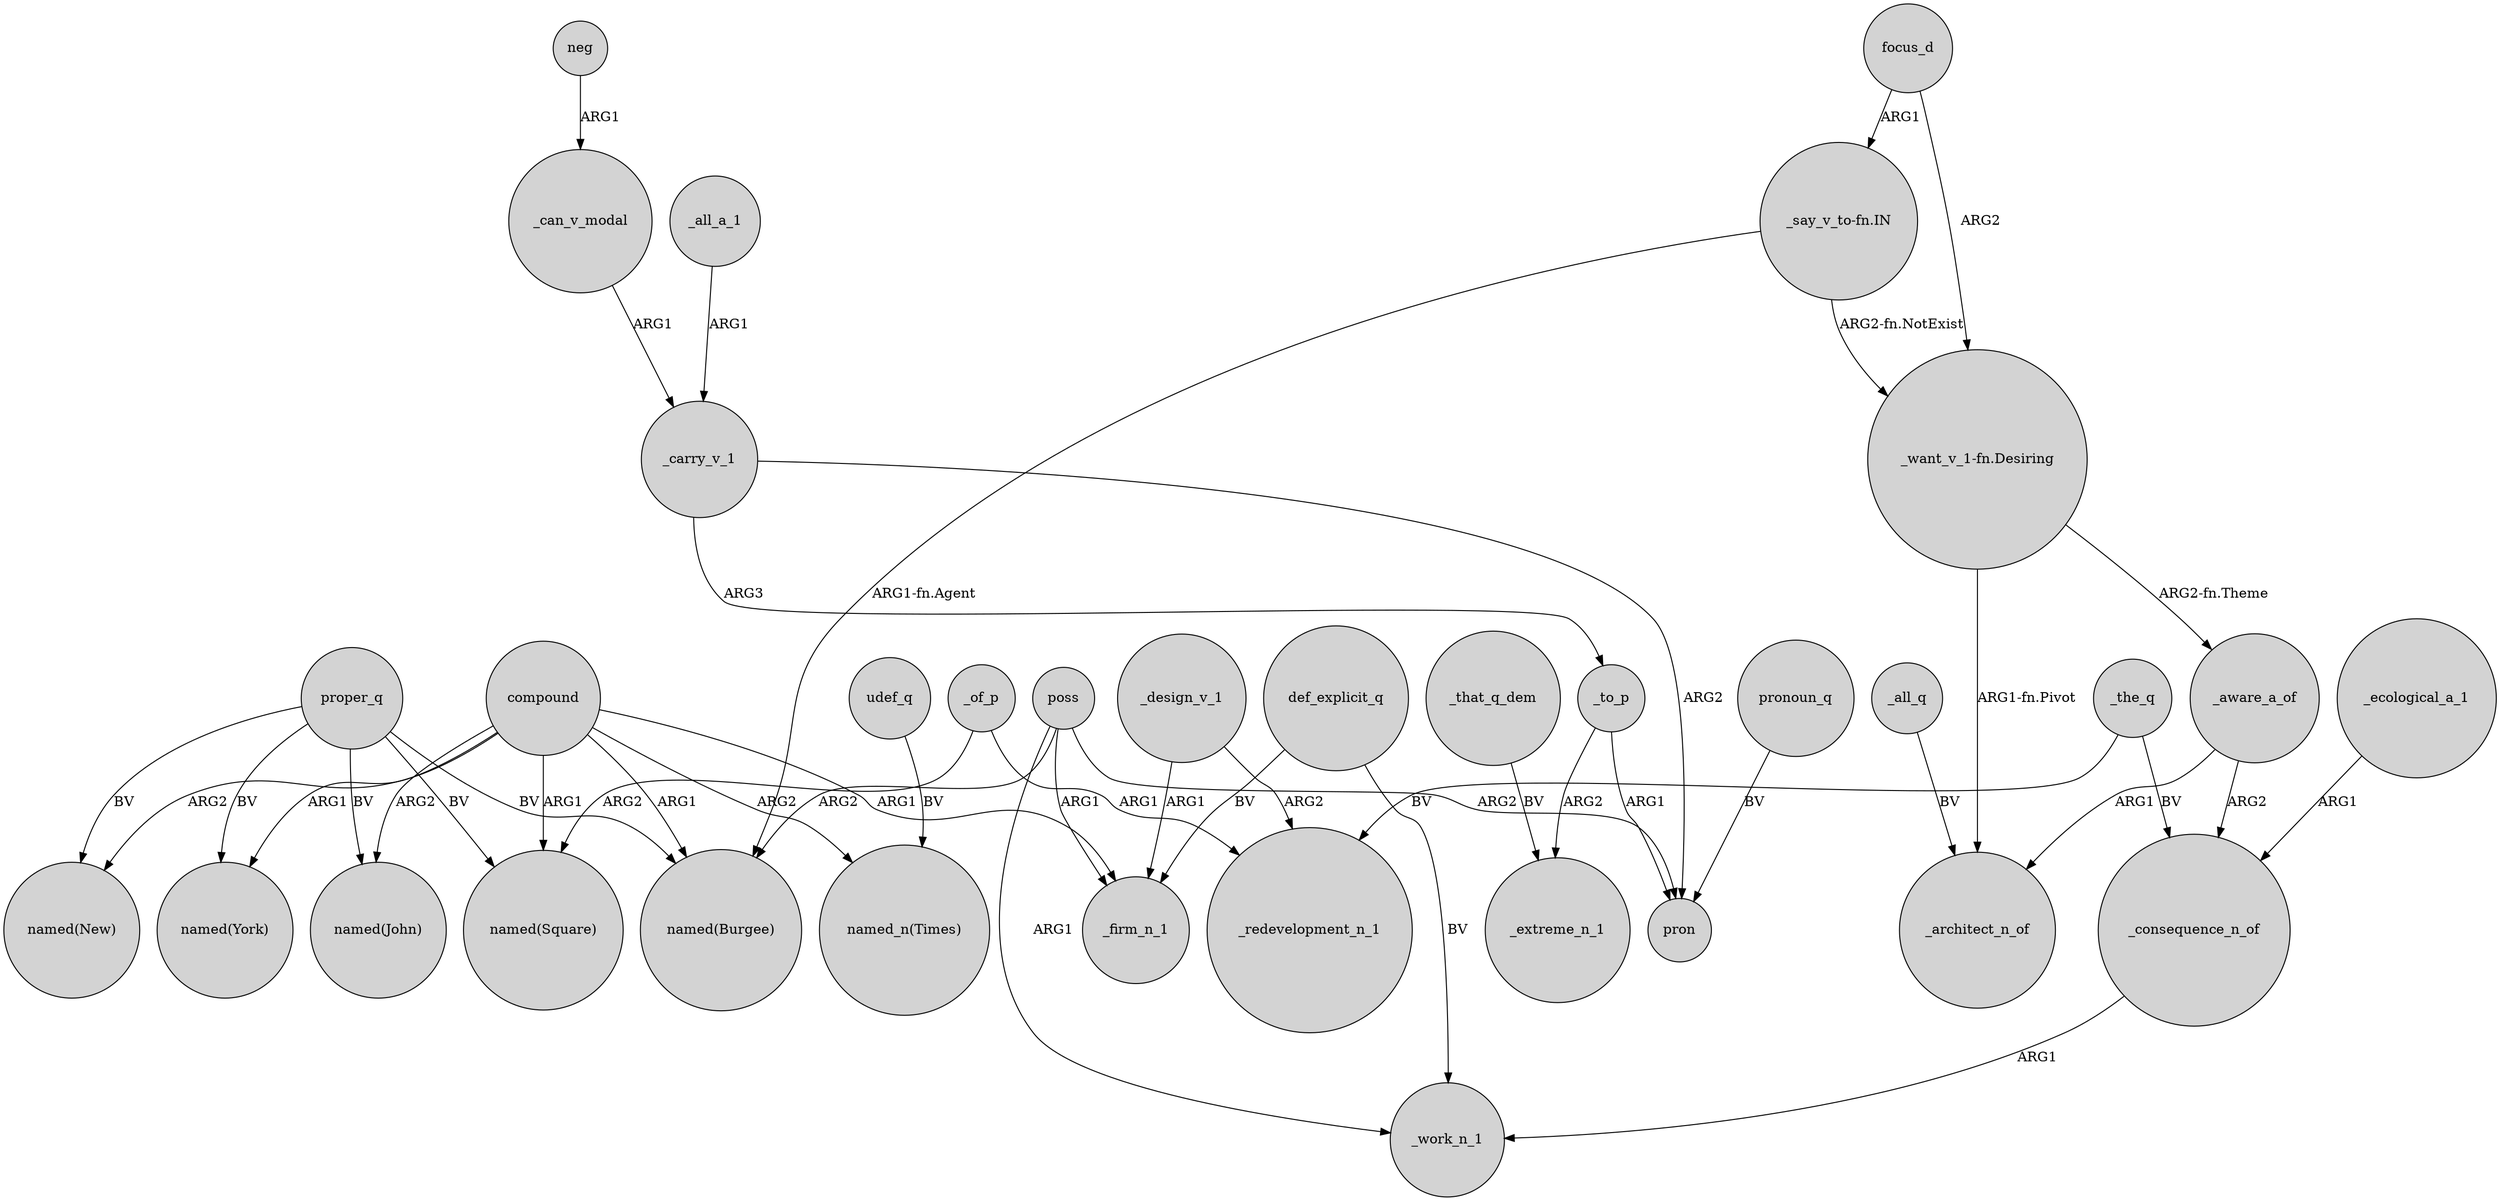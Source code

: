 digraph {
	node [shape=circle style=filled]
	compound -> "named(John)" [label=ARG2]
	_all_a_1 -> _carry_v_1 [label=ARG1]
	_design_v_1 -> _firm_n_1 [label=ARG1]
	compound -> "named(New)" [label=ARG2]
	"_want_v_1-fn.Desiring" -> _aware_a_of [label="ARG2-fn.Theme"]
	_ecological_a_1 -> _consequence_n_of [label=ARG1]
	poss -> pron [label=ARG2]
	_to_p -> _extreme_n_1 [label=ARG2]
	_to_p -> pron [label=ARG1]
	proper_q -> "named(New)" [label=BV]
	_of_p -> "named(Square)" [label=ARG2]
	_carry_v_1 -> pron [label=ARG2]
	_carry_v_1 -> _to_p [label=ARG3]
	poss -> _work_n_1 [label=ARG1]
	_all_q -> _architect_n_of [label=BV]
	_design_v_1 -> _redevelopment_n_1 [label=ARG2]
	_that_q_dem -> _extreme_n_1 [label=BV]
	"_say_v_to-fn.IN" -> "_want_v_1-fn.Desiring" [label="ARG2-fn.NotExist"]
	pronoun_q -> pron [label=BV]
	focus_d -> "_want_v_1-fn.Desiring" [label=ARG2]
	compound -> "named(York)" [label=ARG1]
	_aware_a_of -> _consequence_n_of [label=ARG2]
	proper_q -> "named(Burgee)" [label=BV]
	udef_q -> "named_n(Times)" [label=BV]
	compound -> "named(Square)" [label=ARG1]
	def_explicit_q -> _firm_n_1 [label=BV]
	_consequence_n_of -> _work_n_1 [label=ARG1]
	compound -> _firm_n_1 [label=ARG1]
	_the_q -> _redevelopment_n_1 [label=BV]
	poss -> _firm_n_1 [label=ARG1]
	proper_q -> "named(Square)" [label=BV]
	compound -> "named_n(Times)" [label=ARG2]
	_of_p -> _redevelopment_n_1 [label=ARG1]
	_aware_a_of -> _architect_n_of [label=ARG1]
	def_explicit_q -> _work_n_1 [label=BV]
	"_want_v_1-fn.Desiring" -> _architect_n_of [label="ARG1-fn.Pivot"]
	"_say_v_to-fn.IN" -> "named(Burgee)" [label="ARG1-fn.Agent"]
	_the_q -> _consequence_n_of [label=BV]
	proper_q -> "named(John)" [label=BV]
	proper_q -> "named(York)" [label=BV]
	_can_v_modal -> _carry_v_1 [label=ARG1]
	poss -> "named(Burgee)" [label=ARG2]
	neg -> _can_v_modal [label=ARG1]
	focus_d -> "_say_v_to-fn.IN" [label=ARG1]
	compound -> "named(Burgee)" [label=ARG1]
}
